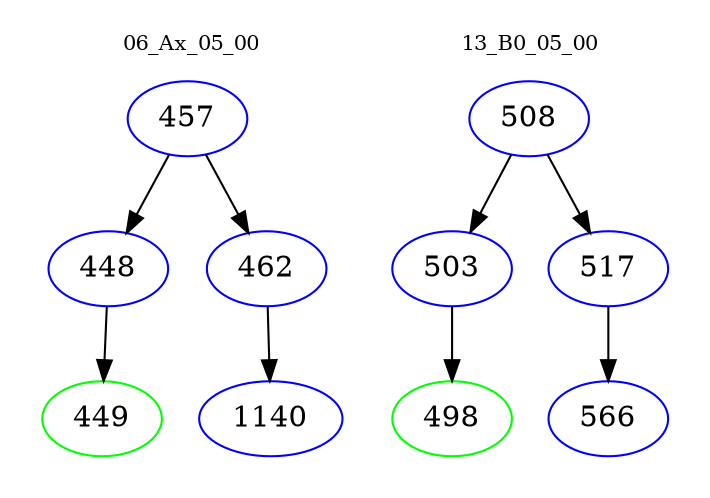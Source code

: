 digraph{
subgraph cluster_0 {
color = white
label = "06_Ax_05_00";
fontsize=10;
T0_457 [label="457", color="blue"]
T0_457 -> T0_448 [color="black"]
T0_448 [label="448", color="blue"]
T0_448 -> T0_449 [color="black"]
T0_449 [label="449", color="green"]
T0_457 -> T0_462 [color="black"]
T0_462 [label="462", color="blue"]
T0_462 -> T0_1140 [color="black"]
T0_1140 [label="1140", color="blue"]
}
subgraph cluster_1 {
color = white
label = "13_B0_05_00";
fontsize=10;
T1_508 [label="508", color="blue"]
T1_508 -> T1_503 [color="black"]
T1_503 [label="503", color="blue"]
T1_503 -> T1_498 [color="black"]
T1_498 [label="498", color="green"]
T1_508 -> T1_517 [color="black"]
T1_517 [label="517", color="blue"]
T1_517 -> T1_566 [color="black"]
T1_566 [label="566", color="blue"]
}
}
